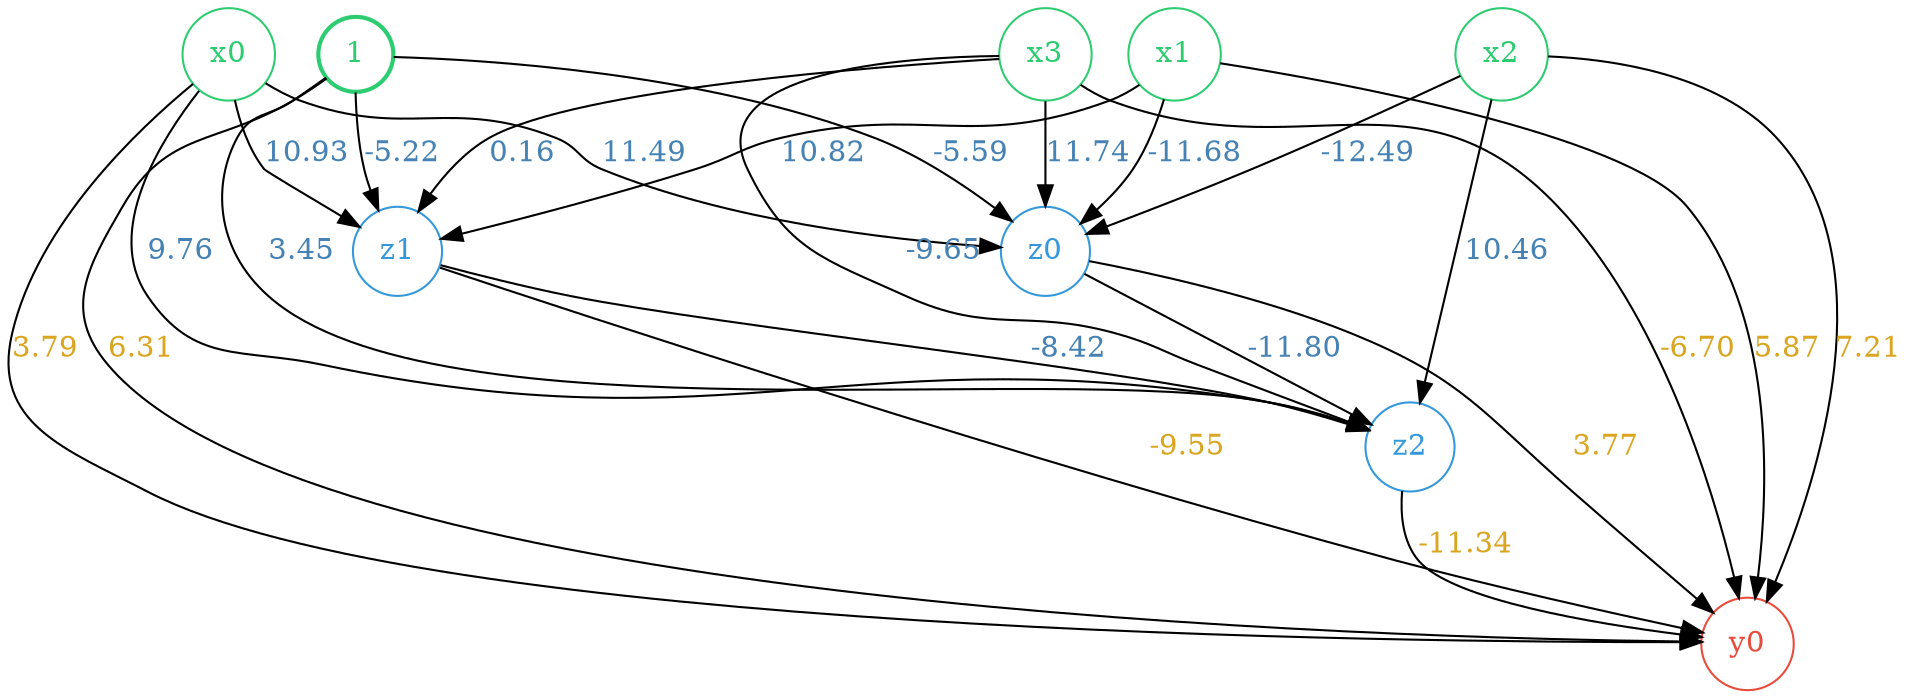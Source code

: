 strict digraph  {
"-1" [color="#2ecc71", fontcolor="#2ecc71", label=1, shape=circle, style=bold];
0 [color="#2ecc71", fontcolor="#2ecc71", label=x0, shape=circle, style=wedged];
1 [color="#2ecc71", fontcolor="#2ecc71", label=x1, shape=circle, style=wedged];
2 [color="#2ecc71", fontcolor="#2ecc71", label=x2, shape=circle, style=wedged];
3 [color="#2ecc71", fontcolor="#2ecc71", label=x3, shape=circle, style=wedged];
4 [bias="-5.593794822692871", color="#3498db", fontcolor="#3498db", label=z0, shape=circle, style=wedged];
6 [bias="-5.224756717681885", color="#3498db", fontcolor="#3498db", label=z1, shape=circle, style=wedged];
7 [bias="3.4495532512664795", color="#3498db", fontcolor="#3498db", label=z2, shape=circle, style=wedged];
8 [bias="6.306894779205322", color="#e74c3c", fontcolor="#e74c3c", label=y0, shape=circle, style=wedged];
"-1" -> 4  [bias="-5.593794822692871", fontcolor=steelblue, label="-5.59"];
"-1" -> 6  [bias="-5.224756717681885", fontcolor=steelblue, label="-5.22"];
"-1" -> 7  [bias="3.4495532512664795", fontcolor=steelblue, label="3.45"];
"-1" -> 8  [bias="6.306894779205322", fontcolor=goldenrod, label="6.31"];
0 -> 4  [fontcolor=steelblue, label="11.49", weight="11.491169929504395"];
0 -> 6  [fontcolor=steelblue, label="10.93", weight="10.930166244506836"];
0 -> 7  [fontcolor=steelblue, label="9.76", weight="9.757596969604492"];
0 -> 8  [fontcolor=goldenrod, label="3.79", weight="3.7876689434051514"];
1 -> 4  [fontcolor=steelblue, label="-11.68", weight="-11.677847862243652"];
1 -> 6  [fontcolor=steelblue, label="10.82", weight="10.823427200317383"];
1 -> 8  [fontcolor=goldenrod, label="5.87", weight="5.873655796051025"];
2 -> 4  [fontcolor=steelblue, label="-12.49", weight="-12.492199897766113"];
2 -> 7  [fontcolor=steelblue, label="10.46", weight="10.463778495788574"];
2 -> 8  [fontcolor=goldenrod, label="7.21", weight="7.214643955230713"];
3 -> 4  [fontcolor=steelblue, label="11.74", weight="11.73956298828125"];
3 -> 6  [fontcolor=steelblue, label="0.16", weight="0.15789294242858887"];
3 -> 7  [fontcolor=steelblue, label="-9.65", weight="-9.645135879516602"];
3 -> 8  [fontcolor=goldenrod, label="-6.70", weight="-6.699412822723389"];
4 -> 7  [fontcolor=steelblue, label="-11.80", weight="-11.804327011108398"];
4 -> 8  [fontcolor=goldenrod, label="3.77", weight="3.7702202796936035"];
6 -> 7  [fontcolor=steelblue, label="-8.42", weight="-8.418974876403809"];
6 -> 8  [fontcolor=goldenrod, label="-9.55", weight="-9.551312446594238"];
7 -> 8  [fontcolor=goldenrod, label="-11.34", weight="-11.340568542480469"];
}
